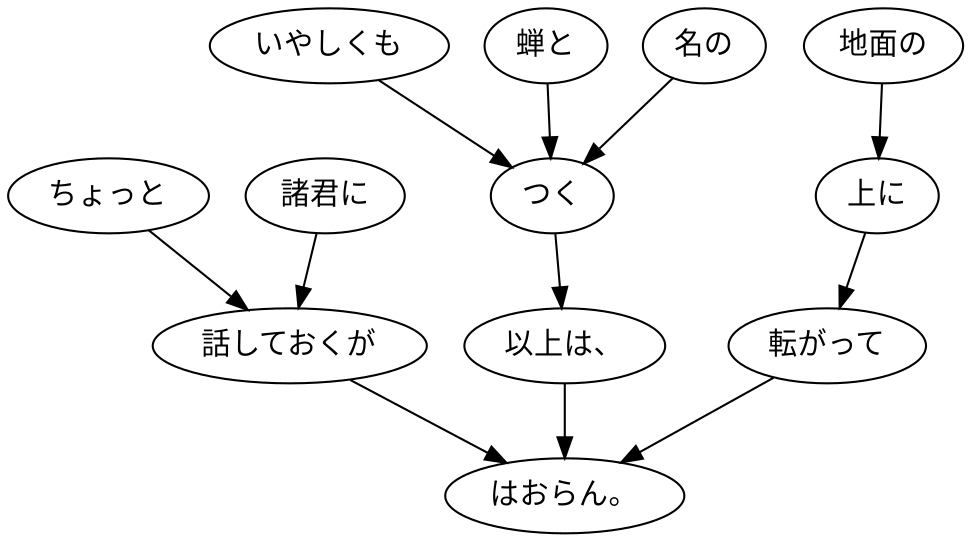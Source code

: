 digraph graph4020 {
	node0 [label="ちょっと"];
	node1 [label="諸君に"];
	node2 [label="話しておくが"];
	node3 [label="いやしくも"];
	node4 [label="蝉と"];
	node5 [label="名の"];
	node6 [label="つく"];
	node7 [label="以上は、"];
	node8 [label="地面の"];
	node9 [label="上に"];
	node10 [label="転がって"];
	node11 [label="はおらん。"];
	node0 -> node2;
	node1 -> node2;
	node2 -> node11;
	node3 -> node6;
	node4 -> node6;
	node5 -> node6;
	node6 -> node7;
	node7 -> node11;
	node8 -> node9;
	node9 -> node10;
	node10 -> node11;
}
